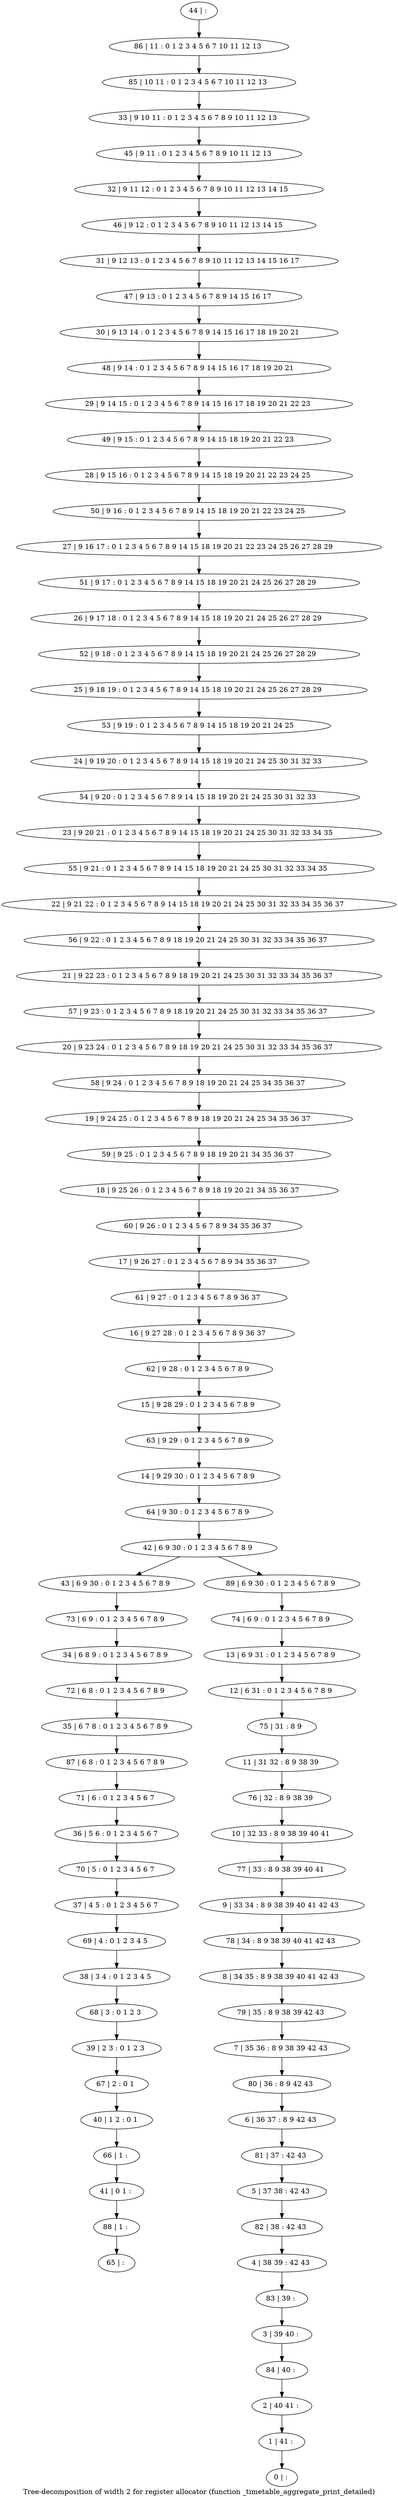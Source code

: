 digraph G {
graph [label="Tree-decomposition of width 2 for register allocator (function _timetable_aggregate_print_detailed)"]
0[label="0 | : "];
1[label="1 | 41 : "];
2[label="2 | 40 41 : "];
3[label="3 | 39 40 : "];
4[label="4 | 38 39 : 42 43 "];
5[label="5 | 37 38 : 42 43 "];
6[label="6 | 36 37 : 8 9 42 43 "];
7[label="7 | 35 36 : 8 9 38 39 42 43 "];
8[label="8 | 34 35 : 8 9 38 39 40 41 42 43 "];
9[label="9 | 33 34 : 8 9 38 39 40 41 42 43 "];
10[label="10 | 32 33 : 8 9 38 39 40 41 "];
11[label="11 | 31 32 : 8 9 38 39 "];
12[label="12 | 6 31 : 0 1 2 3 4 5 6 7 8 9 "];
13[label="13 | 6 9 31 : 0 1 2 3 4 5 6 7 8 9 "];
14[label="14 | 9 29 30 : 0 1 2 3 4 5 6 7 8 9 "];
15[label="15 | 9 28 29 : 0 1 2 3 4 5 6 7 8 9 "];
16[label="16 | 9 27 28 : 0 1 2 3 4 5 6 7 8 9 36 37 "];
17[label="17 | 9 26 27 : 0 1 2 3 4 5 6 7 8 9 34 35 36 37 "];
18[label="18 | 9 25 26 : 0 1 2 3 4 5 6 7 8 9 18 19 20 21 34 35 36 37 "];
19[label="19 | 9 24 25 : 0 1 2 3 4 5 6 7 8 9 18 19 20 21 24 25 34 35 36 37 "];
20[label="20 | 9 23 24 : 0 1 2 3 4 5 6 7 8 9 18 19 20 21 24 25 30 31 32 33 34 35 36 37 "];
21[label="21 | 9 22 23 : 0 1 2 3 4 5 6 7 8 9 18 19 20 21 24 25 30 31 32 33 34 35 36 37 "];
22[label="22 | 9 21 22 : 0 1 2 3 4 5 6 7 8 9 14 15 18 19 20 21 24 25 30 31 32 33 34 35 36 37 "];
23[label="23 | 9 20 21 : 0 1 2 3 4 5 6 7 8 9 14 15 18 19 20 21 24 25 30 31 32 33 34 35 "];
24[label="24 | 9 19 20 : 0 1 2 3 4 5 6 7 8 9 14 15 18 19 20 21 24 25 30 31 32 33 "];
25[label="25 | 9 18 19 : 0 1 2 3 4 5 6 7 8 9 14 15 18 19 20 21 24 25 26 27 28 29 "];
26[label="26 | 9 17 18 : 0 1 2 3 4 5 6 7 8 9 14 15 18 19 20 21 24 25 26 27 28 29 "];
27[label="27 | 9 16 17 : 0 1 2 3 4 5 6 7 8 9 14 15 18 19 20 21 22 23 24 25 26 27 28 29 "];
28[label="28 | 9 15 16 : 0 1 2 3 4 5 6 7 8 9 14 15 18 19 20 21 22 23 24 25 "];
29[label="29 | 9 14 15 : 0 1 2 3 4 5 6 7 8 9 14 15 16 17 18 19 20 21 22 23 "];
30[label="30 | 9 13 14 : 0 1 2 3 4 5 6 7 8 9 14 15 16 17 18 19 20 21 "];
31[label="31 | 9 12 13 : 0 1 2 3 4 5 6 7 8 9 10 11 12 13 14 15 16 17 "];
32[label="32 | 9 11 12 : 0 1 2 3 4 5 6 7 8 9 10 11 12 13 14 15 "];
33[label="33 | 9 10 11 : 0 1 2 3 4 5 6 7 8 9 10 11 12 13 "];
34[label="34 | 6 8 9 : 0 1 2 3 4 5 6 7 8 9 "];
35[label="35 | 6 7 8 : 0 1 2 3 4 5 6 7 8 9 "];
36[label="36 | 5 6 : 0 1 2 3 4 5 6 7 "];
37[label="37 | 4 5 : 0 1 2 3 4 5 6 7 "];
38[label="38 | 3 4 : 0 1 2 3 4 5 "];
39[label="39 | 2 3 : 0 1 2 3 "];
40[label="40 | 1 2 : 0 1 "];
41[label="41 | 0 1 : "];
42[label="42 | 6 9 30 : 0 1 2 3 4 5 6 7 8 9 "];
43[label="43 | 6 9 30 : 0 1 2 3 4 5 6 7 8 9 "];
44[label="44 | : "];
45[label="45 | 9 11 : 0 1 2 3 4 5 6 7 8 9 10 11 12 13 "];
46[label="46 | 9 12 : 0 1 2 3 4 5 6 7 8 9 10 11 12 13 14 15 "];
47[label="47 | 9 13 : 0 1 2 3 4 5 6 7 8 9 14 15 16 17 "];
48[label="48 | 9 14 : 0 1 2 3 4 5 6 7 8 9 14 15 16 17 18 19 20 21 "];
49[label="49 | 9 15 : 0 1 2 3 4 5 6 7 8 9 14 15 18 19 20 21 22 23 "];
50[label="50 | 9 16 : 0 1 2 3 4 5 6 7 8 9 14 15 18 19 20 21 22 23 24 25 "];
51[label="51 | 9 17 : 0 1 2 3 4 5 6 7 8 9 14 15 18 19 20 21 24 25 26 27 28 29 "];
52[label="52 | 9 18 : 0 1 2 3 4 5 6 7 8 9 14 15 18 19 20 21 24 25 26 27 28 29 "];
53[label="53 | 9 19 : 0 1 2 3 4 5 6 7 8 9 14 15 18 19 20 21 24 25 "];
54[label="54 | 9 20 : 0 1 2 3 4 5 6 7 8 9 14 15 18 19 20 21 24 25 30 31 32 33 "];
55[label="55 | 9 21 : 0 1 2 3 4 5 6 7 8 9 14 15 18 19 20 21 24 25 30 31 32 33 34 35 "];
56[label="56 | 9 22 : 0 1 2 3 4 5 6 7 8 9 18 19 20 21 24 25 30 31 32 33 34 35 36 37 "];
57[label="57 | 9 23 : 0 1 2 3 4 5 6 7 8 9 18 19 20 21 24 25 30 31 32 33 34 35 36 37 "];
58[label="58 | 9 24 : 0 1 2 3 4 5 6 7 8 9 18 19 20 21 24 25 34 35 36 37 "];
59[label="59 | 9 25 : 0 1 2 3 4 5 6 7 8 9 18 19 20 21 34 35 36 37 "];
60[label="60 | 9 26 : 0 1 2 3 4 5 6 7 8 9 34 35 36 37 "];
61[label="61 | 9 27 : 0 1 2 3 4 5 6 7 8 9 36 37 "];
62[label="62 | 9 28 : 0 1 2 3 4 5 6 7 8 9 "];
63[label="63 | 9 29 : 0 1 2 3 4 5 6 7 8 9 "];
64[label="64 | 9 30 : 0 1 2 3 4 5 6 7 8 9 "];
65[label="65 | : "];
66[label="66 | 1 : "];
67[label="67 | 2 : 0 1 "];
68[label="68 | 3 : 0 1 2 3 "];
69[label="69 | 4 : 0 1 2 3 4 5 "];
70[label="70 | 5 : 0 1 2 3 4 5 6 7 "];
71[label="71 | 6 : 0 1 2 3 4 5 6 7 "];
72[label="72 | 6 8 : 0 1 2 3 4 5 6 7 8 9 "];
73[label="73 | 6 9 : 0 1 2 3 4 5 6 7 8 9 "];
74[label="74 | 6 9 : 0 1 2 3 4 5 6 7 8 9 "];
75[label="75 | 31 : 8 9 "];
76[label="76 | 32 : 8 9 38 39 "];
77[label="77 | 33 : 8 9 38 39 40 41 "];
78[label="78 | 34 : 8 9 38 39 40 41 42 43 "];
79[label="79 | 35 : 8 9 38 39 42 43 "];
80[label="80 | 36 : 8 9 42 43 "];
81[label="81 | 37 : 42 43 "];
82[label="82 | 38 : 42 43 "];
83[label="83 | 39 : "];
84[label="84 | 40 : "];
85[label="85 | 10 11 : 0 1 2 3 4 5 6 7 10 11 12 13 "];
86[label="86 | 11 : 0 1 2 3 4 5 6 7 10 11 12 13 "];
87[label="87 | 6 8 : 0 1 2 3 4 5 6 7 8 9 "];
88[label="88 | 1 : "];
89[label="89 | 6 9 30 : 0 1 2 3 4 5 6 7 8 9 "];
66->41 ;
40->66 ;
67->40 ;
39->67 ;
68->39 ;
38->68 ;
69->38 ;
37->69 ;
70->37 ;
36->70 ;
71->36 ;
72->35 ;
34->72 ;
73->34 ;
43->73 ;
87->71 ;
35->87 ;
88->65 ;
41->88 ;
44->86 ;
86->85 ;
85->33 ;
33->45 ;
45->32 ;
32->46 ;
46->31 ;
31->47 ;
47->30 ;
30->48 ;
48->29 ;
29->49 ;
49->28 ;
28->50 ;
50->27 ;
27->51 ;
51->26 ;
26->52 ;
52->25 ;
25->53 ;
53->24 ;
24->54 ;
54->23 ;
23->55 ;
55->22 ;
22->56 ;
56->21 ;
21->57 ;
57->20 ;
20->58 ;
58->19 ;
19->59 ;
59->18 ;
18->60 ;
60->17 ;
17->61 ;
61->16 ;
16->62 ;
62->15 ;
15->63 ;
63->14 ;
14->64 ;
64->42 ;
74->13 ;
13->12 ;
12->75 ;
75->11 ;
11->76 ;
76->10 ;
10->77 ;
77->9 ;
9->78 ;
78->8 ;
8->79 ;
79->7 ;
7->80 ;
80->6 ;
6->81 ;
81->5 ;
5->82 ;
82->4 ;
4->83 ;
83->3 ;
3->84 ;
84->2 ;
2->1 ;
1->0 ;
89->74 ;
42->43 ;
42->89 ;
}
